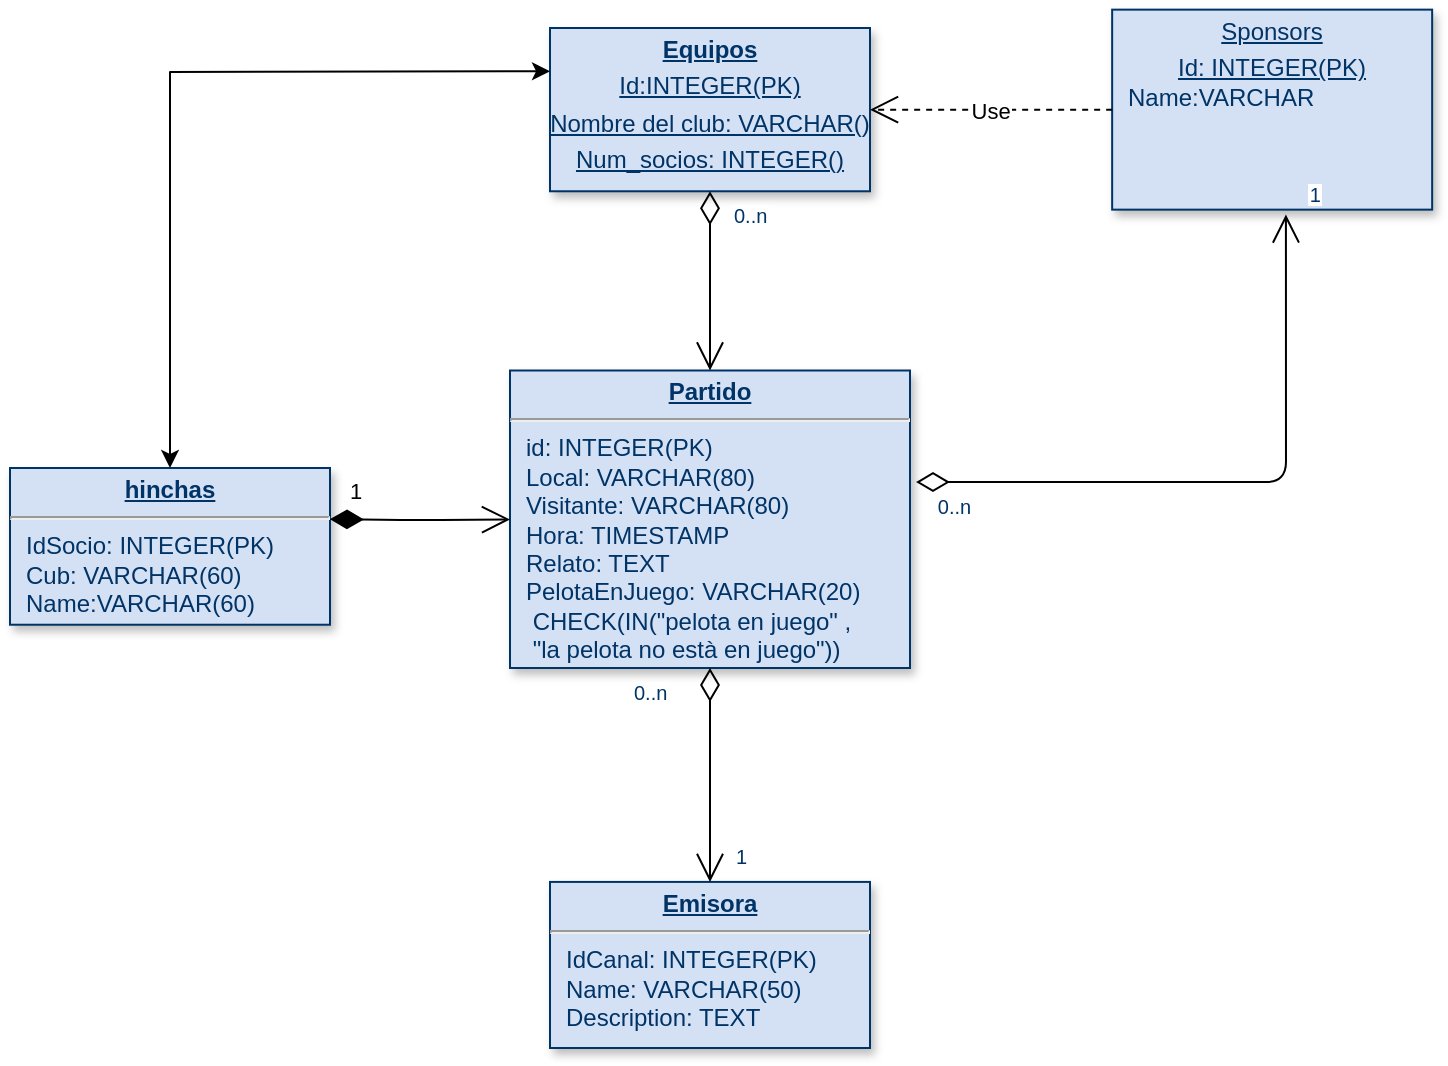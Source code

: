 <mxfile version="15.0.3" type="github">
  <diagram name="Page-1" id="efa7a0a1-bf9b-a30e-e6df-94a7791c09e9">
    <mxGraphModel dx="942" dy="614" grid="1" gridSize="10" guides="1" tooltips="1" connect="1" arrows="1" fold="1" page="1" pageScale="1" pageWidth="826" pageHeight="1169" background="none" math="0" shadow="0">
      <root>
        <mxCell id="0" />
        <mxCell id="1" parent="0" />
        <mxCell id="19" value="&lt;p style=&quot;margin: 0px ; margin-top: 4px ; text-align: center ; text-decoration: underline&quot;&gt;&lt;b&gt;Equipos&lt;/b&gt;&lt;/p&gt;&lt;p style=&quot;margin: 0px ; margin-top: 4px ; text-align: center ; text-decoration: underline&quot;&gt;Id:INTEGER(PK)&lt;/p&gt;&lt;p style=&quot;margin: 0px ; margin-top: 4px ; text-align: center ; text-decoration: underline&quot;&gt;Nombre del club: VARCHAR()&lt;/p&gt;&lt;p style=&quot;margin: 0px ; margin-top: 4px ; text-align: center ; text-decoration: underline&quot;&gt;Num_socios: INTEGER()&lt;/p&gt;&lt;p style=&quot;margin: 0px ; margin-top: 4px ; text-align: center ; text-decoration: underline&quot;&gt;&lt;br&gt;&lt;/p&gt;" style="verticalAlign=top;align=left;overflow=fill;fontSize=12;fontFamily=Helvetica;html=1;strokeColor=#003366;shadow=1;fillColor=#D4E1F5;fontColor=#003366" parent="1" vertex="1">
          <mxGeometry x="310" y="130" width="160" height="81.64" as="geometry" />
        </mxCell>
        <mxCell id="20" value="&lt;p style=&quot;margin: 0px ; margin-top: 4px ; text-align: center ; text-decoration: underline&quot;&gt;&lt;b&gt;Partido&lt;/b&gt;&lt;/p&gt;&lt;hr&gt;&lt;p style=&quot;margin: 0px ; margin-left: 8px&quot;&gt;id: INTEGER(PK)&lt;/p&gt;&lt;p style=&quot;margin: 0px ; margin-left: 8px&quot;&gt;Local: VARCHAR(80)&lt;/p&gt;&lt;p style=&quot;margin: 0px ; margin-left: 8px&quot;&gt;Visitante: VARCHAR(80)&lt;/p&gt;&lt;p style=&quot;margin: 0px ; margin-left: 8px&quot;&gt;Hora: TIMESTAMP&lt;/p&gt;&lt;p style=&quot;margin: 0px ; margin-left: 8px&quot;&gt;Relato: TEXT&lt;/p&gt;&lt;p style=&quot;margin: 0px ; margin-left: 8px&quot;&gt;PelotaEnJuego:&amp;nbsp;&lt;span&gt;VARCHAR(20)&lt;/span&gt;&lt;/p&gt;&lt;p style=&quot;margin: 0px ; margin-left: 8px&quot;&gt;&lt;span&gt;&lt;span style=&quot;white-space: pre&quot;&gt;	&lt;/span&gt;CHECK(IN(&quot;pelota en juego&quot; ,&lt;/span&gt;&lt;/p&gt;&lt;p style=&quot;margin: 0px ; margin-left: 8px&quot;&gt;&lt;span&gt;&lt;span style=&quot;white-space: pre&quot;&gt;	&lt;/span&gt;&quot;la pelota no està en juego&quot;))&lt;/span&gt;&lt;/p&gt;" style="verticalAlign=top;align=left;overflow=fill;fontSize=12;fontFamily=Helvetica;html=1;strokeColor=#003366;shadow=1;fillColor=#D4E1F5;fontColor=#003366" parent="1" vertex="1">
          <mxGeometry x="290" y="301.25" width="200" height="148.75" as="geometry" />
        </mxCell>
        <mxCell id="23" value="&lt;p style=&quot;margin: 0px ; margin-top: 4px ; text-align: center ; text-decoration: underline&quot;&gt;Sponsors&lt;/p&gt;&lt;p style=&quot;margin: 0px ; margin-top: 4px ; text-align: center ; text-decoration: underline&quot;&gt;&lt;span&gt;Id: INTEGER(PK)&lt;/span&gt;&lt;/p&gt;&lt;p style=&quot;margin: 0px ; margin-left: 8px&quot;&gt;Name:VARCHAR&lt;/p&gt;&lt;p style=&quot;margin: 0px ; margin-left: 8px&quot;&gt;&lt;br&gt;&lt;/p&gt;" style="verticalAlign=top;align=left;overflow=fill;fontSize=12;fontFamily=Helvetica;html=1;strokeColor=#003366;shadow=1;fillColor=#D4E1F5;fontColor=#003366" parent="1" vertex="1">
          <mxGeometry x="591.08" y="120.82" width="160" height="100" as="geometry" />
        </mxCell>
        <mxCell id="24" value="&lt;p style=&quot;margin: 0px ; margin-top: 4px ; text-align: center ; text-decoration: underline&quot;&gt;&lt;b&gt;Emisora&lt;/b&gt;&lt;/p&gt;&lt;hr&gt;&lt;p style=&quot;margin: 0px ; margin-left: 8px&quot;&gt;IdCanal: INTEGER(PK)&lt;/p&gt;&lt;p style=&quot;margin: 0px ; margin-left: 8px&quot;&gt;Name: VARCHAR(50)&lt;/p&gt;&lt;p style=&quot;margin: 0px ; margin-left: 8px&quot;&gt;Description: TEXT&lt;/p&gt;" style="verticalAlign=top;align=left;overflow=fill;fontSize=12;fontFamily=Helvetica;html=1;strokeColor=#003366;shadow=1;fillColor=#D4E1F5;fontColor=#003366" parent="1" vertex="1">
          <mxGeometry x="310" y="556.96" width="160" height="83.04" as="geometry" />
        </mxCell>
        <mxCell id="25" value="&lt;p style=&quot;margin: 0px ; margin-top: 4px ; text-align: center ; text-decoration: underline&quot;&gt;&lt;b&gt;hinchas&lt;/b&gt;&lt;/p&gt;&lt;hr&gt;&lt;p style=&quot;margin: 0px ; margin-left: 8px&quot;&gt;IdSocio: INTEGER(PK)&lt;/p&gt;&lt;p style=&quot;margin: 0px ; margin-left: 8px&quot;&gt;Cub: VARCHAR(60)&lt;/p&gt;&lt;p style=&quot;margin: 0px ; margin-left: 8px&quot;&gt;Name:VARCHAR(60)&lt;/p&gt;&lt;p style=&quot;margin: 0px ; margin-left: 8px&quot;&gt;&lt;br&gt;&lt;/p&gt;" style="verticalAlign=top;align=left;overflow=fill;fontSize=12;fontFamily=Helvetica;html=1;strokeColor=#003366;shadow=1;fillColor=#D4E1F5;fontColor=#003366" parent="1" vertex="1">
          <mxGeometry x="40" y="350" width="160" height="78.36" as="geometry" />
        </mxCell>
        <mxCell id="36" value="" style="endArrow=open;endSize=12;startArrow=diamondThin;startSize=14;startFill=0;edgeStyle=orthogonalEdgeStyle;" parent="1" source="19" target="20" edge="1">
          <mxGeometry y="160" as="geometry">
            <mxPoint y="160" as="sourcePoint" />
            <mxPoint x="160" y="160" as="targetPoint" />
          </mxGeometry>
        </mxCell>
        <mxCell id="37" value="0..n" style="resizable=0;align=left;verticalAlign=top;labelBackgroundColor=#ffffff;fontSize=10;strokeColor=#003366;shadow=1;fillColor=#D4E1F5;fontColor=#003366" parent="36" connectable="0" vertex="1">
          <mxGeometry x="-1" relative="1" as="geometry">
            <mxPoint x="10" as="offset" />
          </mxGeometry>
        </mxCell>
        <mxCell id="51" value="" style="endArrow=open;endSize=12;startArrow=diamondThin;startSize=14;startFill=0;edgeStyle=orthogonalEdgeStyle;exitX=1.015;exitY=0.375;exitDx=0;exitDy=0;exitPerimeter=0;entryX=0.543;entryY=1.024;entryDx=0;entryDy=0;entryPerimeter=0;" parent="1" source="20" edge="1" target="23">
          <mxGeometry x="389.36" y="350" as="geometry">
            <mxPoint x="700" y="260" as="sourcePoint" />
            <mxPoint x="671" y="532" as="targetPoint" />
          </mxGeometry>
        </mxCell>
        <mxCell id="52" value="0..n" style="resizable=0;align=left;verticalAlign=top;labelBackgroundColor=#ffffff;fontSize=10;strokeColor=#003366;shadow=1;fillColor=#D4E1F5;fontColor=#003366" parent="51" connectable="0" vertex="1">
          <mxGeometry x="-1" relative="1" as="geometry">
            <mxPoint x="8.92" as="offset" />
          </mxGeometry>
        </mxCell>
        <mxCell id="53" value="1" style="resizable=0;align=right;verticalAlign=top;labelBackgroundColor=#ffffff;fontSize=10;strokeColor=#003366;shadow=1;fillColor=#D4E1F5;fontColor=#003366" parent="51" connectable="0" vertex="1">
          <mxGeometry x="1" relative="1" as="geometry">
            <mxPoint x="18.92" y="-21.96" as="offset" />
          </mxGeometry>
        </mxCell>
        <mxCell id="87" value="" style="endArrow=open;endSize=12;startArrow=diamondThin;startSize=14;startFill=0;edgeStyle=orthogonalEdgeStyle" parent="1" source="20" target="24" edge="1">
          <mxGeometry x="519.36" y="200" as="geometry">
            <mxPoint x="519.36" y="200" as="sourcePoint" />
            <mxPoint x="679.36" y="200" as="targetPoint" />
          </mxGeometry>
        </mxCell>
        <mxCell id="88" value="0..n" style="resizable=0;align=left;verticalAlign=top;labelBackgroundColor=#ffffff;fontSize=10;strokeColor=#003366;shadow=1;fillColor=#D4E1F5;fontColor=#003366" parent="87" connectable="0" vertex="1">
          <mxGeometry x="-1" relative="1" as="geometry">
            <mxPoint x="-40" as="offset" />
          </mxGeometry>
        </mxCell>
        <mxCell id="89" value="1" style="resizable=0;align=right;verticalAlign=top;labelBackgroundColor=#ffffff;fontSize=10;strokeColor=#003366;shadow=1;fillColor=#D4E1F5;fontColor=#003366" parent="87" connectable="0" vertex="1">
          <mxGeometry x="1" relative="1" as="geometry">
            <mxPoint x="20.0" y="-25.0" as="offset" />
          </mxGeometry>
        </mxCell>
        <mxCell id="102" value="Use" style="endArrow=open;endSize=12;dashed=1" parent="1" source="23" target="19" edge="1">
          <mxGeometry x="430" y="50" as="geometry">
            <mxPoint x="430" y="50" as="sourcePoint" />
            <mxPoint x="590" y="50" as="targetPoint" />
          </mxGeometry>
        </mxCell>
        <mxCell id="103" value="1" style="endArrow=open;endSize=12;startArrow=diamondThin;startSize=14;startFill=1;edgeStyle=orthogonalEdgeStyle;align=left;verticalAlign=bottom;" parent="1" target="20" edge="1">
          <mxGeometry x="-0.818" y="5.0" relative="1" as="geometry">
            <mxPoint x="200" y="375.6" as="sourcePoint" />
            <mxPoint x="240" y="510" as="targetPoint" />
            <mxPoint as="offset" />
          </mxGeometry>
        </mxCell>
        <mxCell id="cv0bKJsnjYddc6wSOxJI-103" value="" style="endArrow=classic;html=1;" edge="1" parent="1">
          <mxGeometry width="50" height="50" relative="1" as="geometry">
            <mxPoint x="120" y="152" as="sourcePoint" />
            <mxPoint x="310" y="151.64" as="targetPoint" />
          </mxGeometry>
        </mxCell>
        <mxCell id="cv0bKJsnjYddc6wSOxJI-104" value="" style="endArrow=classic;html=1;entryX=0.5;entryY=0;entryDx=0;entryDy=0;" edge="1" parent="1" target="25">
          <mxGeometry width="50" height="50" relative="1" as="geometry">
            <mxPoint x="120" y="151.64" as="sourcePoint" />
            <mxPoint x="170" y="101.64" as="targetPoint" />
          </mxGeometry>
        </mxCell>
      </root>
    </mxGraphModel>
  </diagram>
</mxfile>
